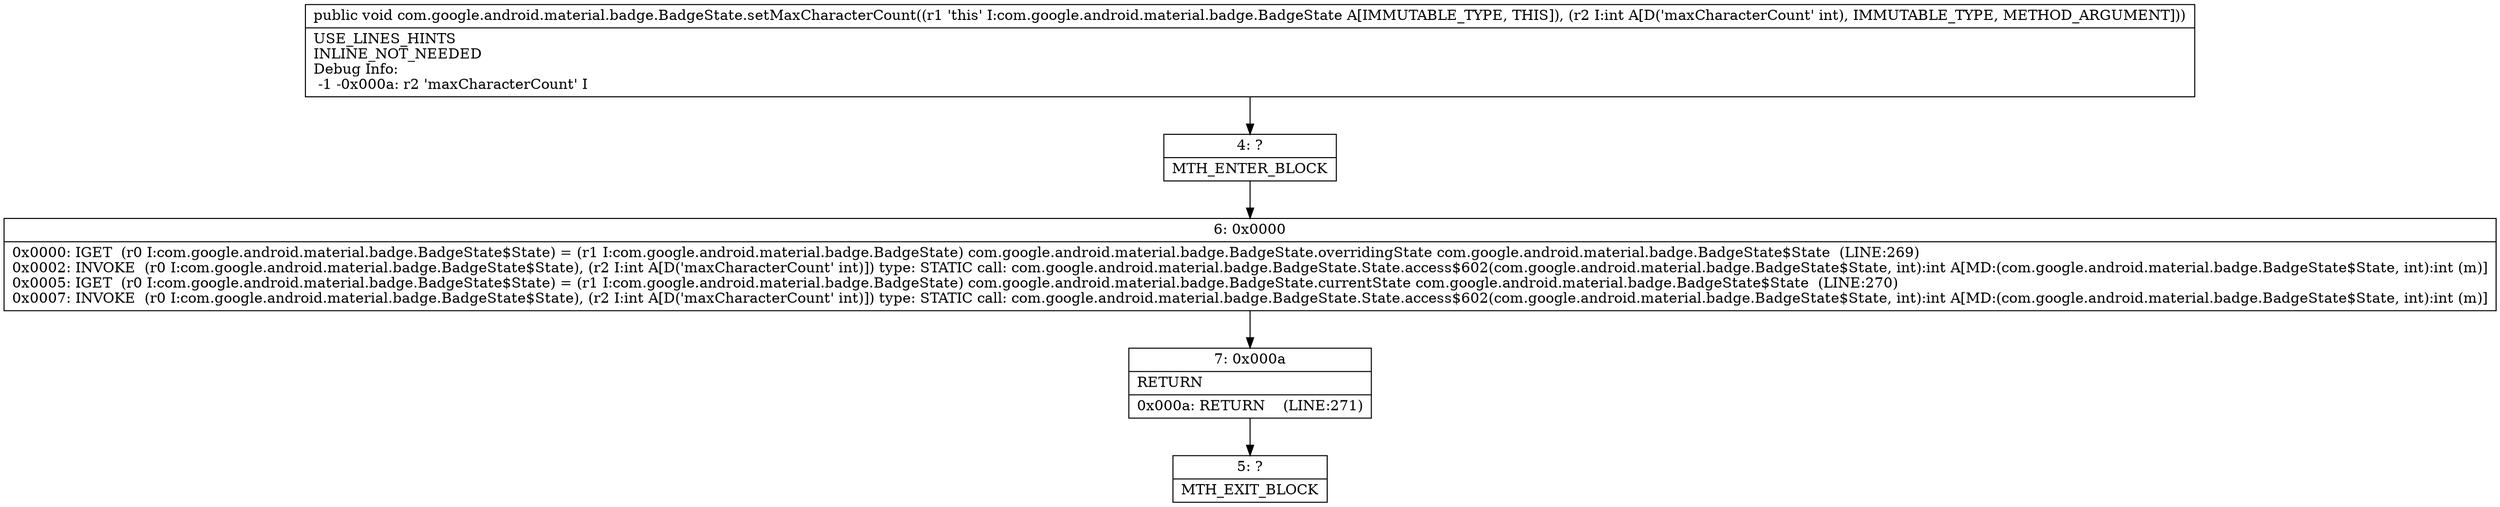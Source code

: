 digraph "CFG forcom.google.android.material.badge.BadgeState.setMaxCharacterCount(I)V" {
Node_4 [shape=record,label="{4\:\ ?|MTH_ENTER_BLOCK\l}"];
Node_6 [shape=record,label="{6\:\ 0x0000|0x0000: IGET  (r0 I:com.google.android.material.badge.BadgeState$State) = (r1 I:com.google.android.material.badge.BadgeState) com.google.android.material.badge.BadgeState.overridingState com.google.android.material.badge.BadgeState$State  (LINE:269)\l0x0002: INVOKE  (r0 I:com.google.android.material.badge.BadgeState$State), (r2 I:int A[D('maxCharacterCount' int)]) type: STATIC call: com.google.android.material.badge.BadgeState.State.access$602(com.google.android.material.badge.BadgeState$State, int):int A[MD:(com.google.android.material.badge.BadgeState$State, int):int (m)]\l0x0005: IGET  (r0 I:com.google.android.material.badge.BadgeState$State) = (r1 I:com.google.android.material.badge.BadgeState) com.google.android.material.badge.BadgeState.currentState com.google.android.material.badge.BadgeState$State  (LINE:270)\l0x0007: INVOKE  (r0 I:com.google.android.material.badge.BadgeState$State), (r2 I:int A[D('maxCharacterCount' int)]) type: STATIC call: com.google.android.material.badge.BadgeState.State.access$602(com.google.android.material.badge.BadgeState$State, int):int A[MD:(com.google.android.material.badge.BadgeState$State, int):int (m)]\l}"];
Node_7 [shape=record,label="{7\:\ 0x000a|RETURN\l|0x000a: RETURN    (LINE:271)\l}"];
Node_5 [shape=record,label="{5\:\ ?|MTH_EXIT_BLOCK\l}"];
MethodNode[shape=record,label="{public void com.google.android.material.badge.BadgeState.setMaxCharacterCount((r1 'this' I:com.google.android.material.badge.BadgeState A[IMMUTABLE_TYPE, THIS]), (r2 I:int A[D('maxCharacterCount' int), IMMUTABLE_TYPE, METHOD_ARGUMENT]))  | USE_LINES_HINTS\lINLINE_NOT_NEEDED\lDebug Info:\l  \-1 \-0x000a: r2 'maxCharacterCount' I\l}"];
MethodNode -> Node_4;Node_4 -> Node_6;
Node_6 -> Node_7;
Node_7 -> Node_5;
}

